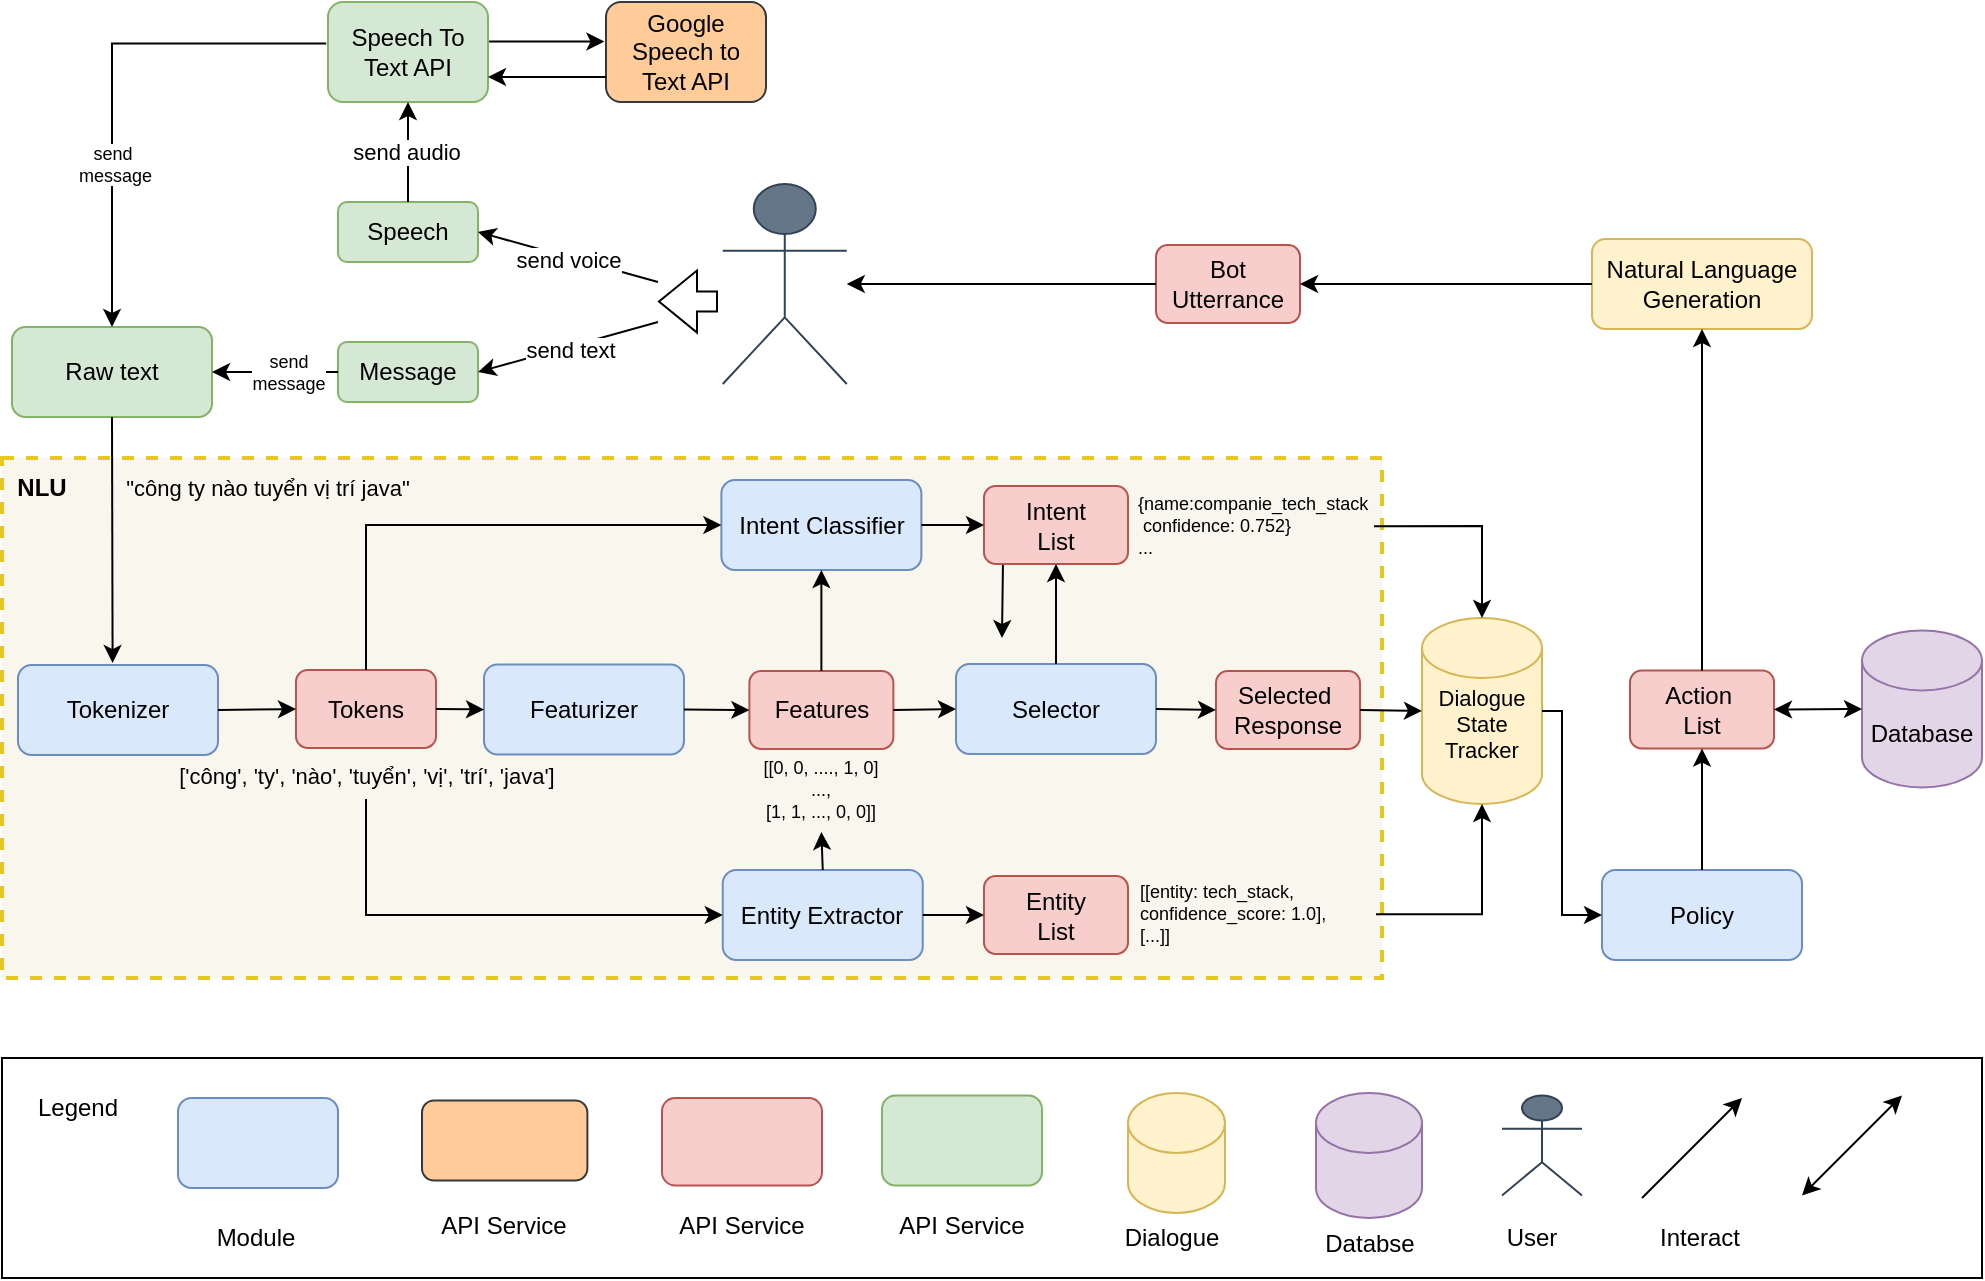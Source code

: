 <mxfile version="24.2.3" type="device">
  <diagram name="Trang-1" id="cZYtD2zimmagYovUjYHk">
    <mxGraphModel dx="1930" dy="1745" grid="1" gridSize="10" guides="1" tooltips="1" connect="1" arrows="1" fold="1" page="1" pageScale="1" pageWidth="827" pageHeight="1169" math="0" shadow="0">
      <root>
        <mxCell id="0" />
        <mxCell id="1" parent="0" />
        <mxCell id="--SDgRLrIallsXbPIPOA-1" value="" style="shape=umlActor;verticalLabelPosition=bottom;verticalAlign=top;html=1;outlineConnect=0;fillColor=#647687;strokeColor=#314354;fontColor=#ffffff;" parent="1" vertex="1">
          <mxGeometry x="-149.62" y="43" width="62" height="100" as="geometry" />
        </mxCell>
        <mxCell id="--SDgRLrIallsXbPIPOA-2" value="" style="shape=flexArrow;endArrow=classic;html=1;rounded=0;" parent="1" edge="1">
          <mxGeometry width="50" height="50" relative="1" as="geometry">
            <mxPoint x="-152" y="101.8" as="sourcePoint" />
            <mxPoint x="-182" y="101.8" as="targetPoint" />
          </mxGeometry>
        </mxCell>
        <mxCell id="--SDgRLrIallsXbPIPOA-3" value="Message" style="rounded=1;whiteSpace=wrap;html=1;fillColor=#d5e8d4;strokeColor=#82b366;" parent="1" vertex="1">
          <mxGeometry x="-342" y="122" width="70" height="30" as="geometry" />
        </mxCell>
        <mxCell id="--SDgRLrIallsXbPIPOA-4" value="Speech" style="rounded=1;whiteSpace=wrap;html=1;fillColor=#d5e8d4;strokeColor=#82b366;" parent="1" vertex="1">
          <mxGeometry x="-342" y="52" width="70" height="30" as="geometry" />
        </mxCell>
        <mxCell id="--SDgRLrIallsXbPIPOA-5" value="" style="endArrow=classic;html=1;rounded=0;entryX=1;entryY=0.5;entryDx=0;entryDy=0;" parent="1" target="--SDgRLrIallsXbPIPOA-4" edge="1">
          <mxGeometry width="50" height="50" relative="1" as="geometry">
            <mxPoint x="-182" y="92" as="sourcePoint" />
            <mxPoint x="-242" y="72" as="targetPoint" />
          </mxGeometry>
        </mxCell>
        <mxCell id="--SDgRLrIallsXbPIPOA-6" value="send voice" style="edgeLabel;html=1;align=center;verticalAlign=middle;resizable=0;points=[];" parent="--SDgRLrIallsXbPIPOA-5" vertex="1" connectable="0">
          <mxGeometry x="-0.008" y="1" relative="1" as="geometry">
            <mxPoint as="offset" />
          </mxGeometry>
        </mxCell>
        <mxCell id="--SDgRLrIallsXbPIPOA-8" value="" style="endArrow=classic;html=1;rounded=0;entryX=1;entryY=0.5;entryDx=0;entryDy=0;" parent="1" target="--SDgRLrIallsXbPIPOA-3" edge="1">
          <mxGeometry width="50" height="50" relative="1" as="geometry">
            <mxPoint x="-182" y="112" as="sourcePoint" />
            <mxPoint x="-262" y="77" as="targetPoint" />
          </mxGeometry>
        </mxCell>
        <mxCell id="--SDgRLrIallsXbPIPOA-9" value="send text" style="edgeLabel;html=1;align=center;verticalAlign=middle;resizable=0;points=[];" parent="--SDgRLrIallsXbPIPOA-8" vertex="1" connectable="0">
          <mxGeometry x="-0.008" y="1" relative="1" as="geometry">
            <mxPoint as="offset" />
          </mxGeometry>
        </mxCell>
        <mxCell id="--SDgRLrIallsXbPIPOA-10" value="Speech To Text API" style="rounded=1;whiteSpace=wrap;html=1;fillColor=#d5e8d4;strokeColor=#82b366;" parent="1" vertex="1">
          <mxGeometry x="-347" y="-48" width="80" height="50" as="geometry" />
        </mxCell>
        <mxCell id="--SDgRLrIallsXbPIPOA-11" value="" style="endArrow=classic;html=1;rounded=0;entryX=0.5;entryY=1;entryDx=0;entryDy=0;exitX=0.5;exitY=0;exitDx=0;exitDy=0;" parent="1" source="--SDgRLrIallsXbPIPOA-4" target="--SDgRLrIallsXbPIPOA-10" edge="1">
          <mxGeometry width="50" height="50" relative="1" as="geometry">
            <mxPoint x="-172" y="102" as="sourcePoint" />
            <mxPoint x="-262" y="77" as="targetPoint" />
          </mxGeometry>
        </mxCell>
        <mxCell id="--SDgRLrIallsXbPIPOA-12" value="send audio" style="edgeLabel;html=1;align=center;verticalAlign=middle;resizable=0;points=[];" parent="--SDgRLrIallsXbPIPOA-11" vertex="1" connectable="0">
          <mxGeometry x="-0.008" y="1" relative="1" as="geometry">
            <mxPoint as="offset" />
          </mxGeometry>
        </mxCell>
        <mxCell id="--SDgRLrIallsXbPIPOA-13" value="Google Speech to Text API" style="rounded=1;whiteSpace=wrap;html=1;fillColor=#ffcc99;strokeColor=#36393d;" parent="1" vertex="1">
          <mxGeometry x="-208" y="-48" width="80" height="50" as="geometry" />
        </mxCell>
        <mxCell id="--SDgRLrIallsXbPIPOA-14" value="" style="endArrow=classic;html=1;rounded=0;entryX=-0.01;entryY=0.396;entryDx=0;entryDy=0;entryPerimeter=0;exitX=1.007;exitY=0.396;exitDx=0;exitDy=0;exitPerimeter=0;" parent="1" source="--SDgRLrIallsXbPIPOA-10" target="--SDgRLrIallsXbPIPOA-13" edge="1">
          <mxGeometry width="50" height="50" relative="1" as="geometry">
            <mxPoint x="-262" y="-28" as="sourcePoint" />
            <mxPoint x="-392" y="-18" as="targetPoint" />
          </mxGeometry>
        </mxCell>
        <mxCell id="--SDgRLrIallsXbPIPOA-15" value="" style="endArrow=classic;html=1;rounded=0;entryX=1;entryY=0.75;entryDx=0;entryDy=0;exitX=0;exitY=0.75;exitDx=0;exitDy=0;" parent="1" source="--SDgRLrIallsXbPIPOA-13" target="--SDgRLrIallsXbPIPOA-10" edge="1">
          <mxGeometry width="50" height="50" relative="1" as="geometry">
            <mxPoint x="-222" y="22" as="sourcePoint" />
            <mxPoint x="-199" y="-18" as="targetPoint" />
          </mxGeometry>
        </mxCell>
        <mxCell id="--SDgRLrIallsXbPIPOA-16" value="Raw text" style="rounded=1;whiteSpace=wrap;html=1;fillColor=#d5e8d4;strokeColor=#82b366;" parent="1" vertex="1">
          <mxGeometry x="-505" y="114.5" width="100" height="45" as="geometry" />
        </mxCell>
        <mxCell id="--SDgRLrIallsXbPIPOA-18" value="" style="endArrow=classic;html=1;rounded=0;exitX=0;exitY=0.5;exitDx=0;exitDy=0;entryX=1;entryY=0.5;entryDx=0;entryDy=0;" parent="1" source="--SDgRLrIallsXbPIPOA-3" target="--SDgRLrIallsXbPIPOA-16" edge="1">
          <mxGeometry width="50" height="50" relative="1" as="geometry">
            <mxPoint x="-172" y="102" as="sourcePoint" />
            <mxPoint x="-390" y="140" as="targetPoint" />
          </mxGeometry>
        </mxCell>
        <mxCell id="--SDgRLrIallsXbPIPOA-19" value="send&lt;div&gt;message&lt;/div&gt;" style="edgeLabel;html=1;align=center;verticalAlign=middle;resizable=0;points=[];fontSize=9;" parent="--SDgRLrIallsXbPIPOA-18" vertex="1" connectable="0">
          <mxGeometry x="-0.008" y="1" relative="1" as="geometry">
            <mxPoint x="6" y="-1" as="offset" />
          </mxGeometry>
        </mxCell>
        <mxCell id="--SDgRLrIallsXbPIPOA-20" value="" style="endArrow=classic;html=1;rounded=0;exitX=-0.011;exitY=0.415;exitDx=0;exitDy=0;exitPerimeter=0;edgeStyle=elbowEdgeStyle;entryX=0.5;entryY=0;entryDx=0;entryDy=0;" parent="1" source="--SDgRLrIallsXbPIPOA-10" target="--SDgRLrIallsXbPIPOA-16" edge="1">
          <mxGeometry width="50" height="50" relative="1" as="geometry">
            <mxPoint x="-332" y="147" as="sourcePoint" />
            <mxPoint x="-440" y="110" as="targetPoint" />
            <Array as="points">
              <mxPoint x="-455" y="40" />
            </Array>
          </mxGeometry>
        </mxCell>
        <mxCell id="--SDgRLrIallsXbPIPOA-21" value="send&lt;div style=&quot;font-size: 9px;&quot;&gt;&amp;nbsp;message&lt;/div&gt;" style="edgeLabel;html=1;align=center;verticalAlign=middle;resizable=0;points=[];fontSize=9;" parent="--SDgRLrIallsXbPIPOA-20" vertex="1" connectable="0">
          <mxGeometry x="-0.008" y="1" relative="1" as="geometry">
            <mxPoint x="-1" y="44" as="offset" />
          </mxGeometry>
        </mxCell>
        <mxCell id="--SDgRLrIallsXbPIPOA-25" value="" style="rounded=0;whiteSpace=wrap;html=1;dashed=1;strokeColor=#e8c721;strokeWidth=2;fillColor=#f9f7ed;" parent="1" vertex="1">
          <mxGeometry x="-510" y="180" width="690" height="260" as="geometry" />
        </mxCell>
        <mxCell id="--SDgRLrIallsXbPIPOA-35" value="" style="endArrow=classic;html=1;rounded=0;entryX=0.473;entryY=-0.022;entryDx=0;entryDy=0;entryPerimeter=0;exitX=0.5;exitY=1;exitDx=0;exitDy=0;" parent="1" source="--SDgRLrIallsXbPIPOA-16" target="wbBWY3AU_WKmyMvbjHLW-14" edge="1">
          <mxGeometry width="50" height="50" relative="1" as="geometry">
            <mxPoint x="-460" y="160" as="sourcePoint" />
            <mxPoint x="350" y="261" as="targetPoint" />
          </mxGeometry>
        </mxCell>
        <mxCell id="wbBWY3AU_WKmyMvbjHLW-1" value="" style="endArrow=classic;html=1;rounded=0;exitX=0;exitY=0.5;exitDx=0;exitDy=0;entryX=0.5;entryY=1;entryDx=0;entryDy=0;edgeStyle=orthogonalEdgeStyle;" parent="1" edge="1">
          <mxGeometry width="50" height="50" relative="1" as="geometry">
            <mxPoint x="30" y="230.5" as="sourcePoint" />
            <mxPoint x="-10" y="270" as="targetPoint" />
          </mxGeometry>
        </mxCell>
        <mxCell id="wbBWY3AU_WKmyMvbjHLW-11" value="&lt;b&gt;NLU&lt;/b&gt;" style="text;html=1;align=center;verticalAlign=middle;whiteSpace=wrap;rounded=0;" parent="1" vertex="1">
          <mxGeometry x="-510" y="180" width="40" height="30" as="geometry" />
        </mxCell>
        <mxCell id="wbBWY3AU_WKmyMvbjHLW-14" value="Tokenizer" style="rounded=1;whiteSpace=wrap;html=1;fillColor=#dae8fc;strokeColor=#6c8ebf;" parent="1" vertex="1">
          <mxGeometry x="-502" y="283.5" width="100" height="45" as="geometry" />
        </mxCell>
        <mxCell id="wbBWY3AU_WKmyMvbjHLW-15" value="&quot;công ty nào tuyển vị trí java&quot;" style="text;html=1;align=center;verticalAlign=middle;whiteSpace=wrap;rounded=0;fontSize=11;" parent="1" vertex="1">
          <mxGeometry x="-454" y="183.75" width="154" height="22.5" as="geometry" />
        </mxCell>
        <mxCell id="wbBWY3AU_WKmyMvbjHLW-17" value="Tokens" style="rounded=1;whiteSpace=wrap;html=1;fillColor=#f8cecc;strokeColor=#b85450;" parent="1" vertex="1">
          <mxGeometry x="-363" y="286" width="70" height="39" as="geometry" />
        </mxCell>
        <mxCell id="wbBWY3AU_WKmyMvbjHLW-18" value="" style="endArrow=classic;html=1;rounded=0;entryX=0;entryY=0.5;entryDx=0;entryDy=0;exitX=1;exitY=0.5;exitDx=0;exitDy=0;" parent="1" source="wbBWY3AU_WKmyMvbjHLW-14" target="wbBWY3AU_WKmyMvbjHLW-17" edge="1">
          <mxGeometry width="50" height="50" relative="1" as="geometry">
            <mxPoint x="-373" y="271" as="sourcePoint" />
            <mxPoint x="-323" y="221" as="targetPoint" />
          </mxGeometry>
        </mxCell>
        <mxCell id="wbBWY3AU_WKmyMvbjHLW-19" value="[&#39;công&#39;, &#39;ty&#39;, &#39;nào&#39;, &#39;tuyển&#39;, &#39;vị&#39;, &#39;trí&#39;, &#39;java&#39;]" style="text;html=1;align=center;verticalAlign=middle;whiteSpace=wrap;rounded=0;fontSize=11;" parent="1" vertex="1">
          <mxGeometry x="-433.31" y="328" width="210.62" height="22.5" as="geometry" />
        </mxCell>
        <mxCell id="wbBWY3AU_WKmyMvbjHLW-20" value="Featurizer" style="rounded=1;whiteSpace=wrap;html=1;fillColor=#dae8fc;strokeColor=#6c8ebf;" parent="1" vertex="1">
          <mxGeometry x="-269" y="283.25" width="100" height="45" as="geometry" />
        </mxCell>
        <mxCell id="wbBWY3AU_WKmyMvbjHLW-21" value="" style="endArrow=classic;html=1;rounded=0;entryX=0;entryY=0.5;entryDx=0;entryDy=0;exitX=1;exitY=0.5;exitDx=0;exitDy=0;" parent="1" source="wbBWY3AU_WKmyMvbjHLW-17" target="wbBWY3AU_WKmyMvbjHLW-20" edge="1">
          <mxGeometry width="50" height="50" relative="1" as="geometry">
            <mxPoint x="-270" y="305.73" as="sourcePoint" />
            <mxPoint x="-235" y="305.73" as="targetPoint" />
          </mxGeometry>
        </mxCell>
        <mxCell id="wbBWY3AU_WKmyMvbjHLW-22" value="Intent Classifier" style="rounded=1;whiteSpace=wrap;html=1;fillColor=#dae8fc;strokeColor=#6c8ebf;" parent="1" vertex="1">
          <mxGeometry x="-150.31" y="191" width="100" height="45" as="geometry" />
        </mxCell>
        <mxCell id="wbBWY3AU_WKmyMvbjHLW-23" value="Entity Extractor" style="rounded=1;whiteSpace=wrap;html=1;fillColor=#dae8fc;strokeColor=#6c8ebf;" parent="1" vertex="1">
          <mxGeometry x="-149.62" y="386" width="100" height="45" as="geometry" />
        </mxCell>
        <mxCell id="wbBWY3AU_WKmyMvbjHLW-24" value="" style="endArrow=classic;html=1;rounded=0;entryX=0;entryY=0.5;entryDx=0;entryDy=0;exitX=0.5;exitY=0;exitDx=0;exitDy=0;edgeStyle=orthogonalEdgeStyle;" parent="1" source="wbBWY3AU_WKmyMvbjHLW-17" target="wbBWY3AU_WKmyMvbjHLW-22" edge="1">
          <mxGeometry width="50" height="50" relative="1" as="geometry">
            <mxPoint x="-395" y="316" as="sourcePoint" />
            <mxPoint x="-353" y="316" as="targetPoint" />
          </mxGeometry>
        </mxCell>
        <mxCell id="wbBWY3AU_WKmyMvbjHLW-25" value="" style="endArrow=classic;html=1;rounded=0;entryX=0;entryY=0.5;entryDx=0;entryDy=0;exitX=0.5;exitY=1;exitDx=0;exitDy=0;edgeStyle=orthogonalEdgeStyle;" parent="1" source="wbBWY3AU_WKmyMvbjHLW-19" target="wbBWY3AU_WKmyMvbjHLW-23" edge="1">
          <mxGeometry width="50" height="50" relative="1" as="geometry">
            <mxPoint x="-324" y="302" as="sourcePoint" />
            <mxPoint x="-260" y="204" as="targetPoint" />
          </mxGeometry>
        </mxCell>
        <mxCell id="wbBWY3AU_WKmyMvbjHLW-26" value="Features" style="rounded=1;whiteSpace=wrap;html=1;fillColor=#f8cecc;strokeColor=#b85450;" parent="1" vertex="1">
          <mxGeometry x="-136.31" y="286.5" width="72" height="39" as="geometry" />
        </mxCell>
        <mxCell id="wbBWY3AU_WKmyMvbjHLW-27" value="[[0, 0, ...., 1, 0]&lt;div&gt;...,&lt;/div&gt;&lt;div&gt;[1, 1, ..., 0, 0]]&lt;/div&gt;" style="text;html=1;align=center;verticalAlign=middle;whiteSpace=wrap;rounded=0;fontSize=9;" parent="1" vertex="1">
          <mxGeometry x="-163.62" y="325.5" width="126.62" height="41.5" as="geometry" />
        </mxCell>
        <mxCell id="wbBWY3AU_WKmyMvbjHLW-28" value="" style="endArrow=classic;html=1;rounded=0;entryX=0;entryY=0.5;entryDx=0;entryDy=0;exitX=1;exitY=0.5;exitDx=0;exitDy=0;" parent="1" source="wbBWY3AU_WKmyMvbjHLW-20" target="wbBWY3AU_WKmyMvbjHLW-26" edge="1">
          <mxGeometry width="50" height="50" relative="1" as="geometry">
            <mxPoint x="-296" y="316" as="sourcePoint" />
            <mxPoint x="-259" y="316" as="targetPoint" />
          </mxGeometry>
        </mxCell>
        <mxCell id="wbBWY3AU_WKmyMvbjHLW-29" value="" style="endArrow=classic;html=1;rounded=0;entryX=0.5;entryY=1;entryDx=0;entryDy=0;exitX=0.5;exitY=0;exitDx=0;exitDy=0;" parent="1" source="wbBWY3AU_WKmyMvbjHLW-26" target="wbBWY3AU_WKmyMvbjHLW-22" edge="1">
          <mxGeometry width="50" height="50" relative="1" as="geometry">
            <mxPoint x="-286" y="326" as="sourcePoint" />
            <mxPoint x="-249" y="326" as="targetPoint" />
          </mxGeometry>
        </mxCell>
        <mxCell id="wbBWY3AU_WKmyMvbjHLW-30" value="" style="endArrow=classic;html=1;rounded=0;entryX=0.5;entryY=1;entryDx=0;entryDy=0;exitX=0.5;exitY=0;exitDx=0;exitDy=0;" parent="1" source="wbBWY3AU_WKmyMvbjHLW-23" target="wbBWY3AU_WKmyMvbjHLW-27" edge="1">
          <mxGeometry width="50" height="50" relative="1" as="geometry">
            <mxPoint x="-276" y="336" as="sourcePoint" />
            <mxPoint x="-239" y="336" as="targetPoint" />
          </mxGeometry>
        </mxCell>
        <mxCell id="wbBWY3AU_WKmyMvbjHLW-31" value="Selector" style="rounded=1;whiteSpace=wrap;html=1;fillColor=#dae8fc;strokeColor=#6c8ebf;" parent="1" vertex="1">
          <mxGeometry x="-33" y="283" width="100" height="45" as="geometry" />
        </mxCell>
        <mxCell id="wbBWY3AU_WKmyMvbjHLW-32" value="" style="endArrow=classic;html=1;rounded=0;entryX=0;entryY=0.5;entryDx=0;entryDy=0;exitX=1;exitY=0.5;exitDx=0;exitDy=0;" parent="1" source="wbBWY3AU_WKmyMvbjHLW-26" target="wbBWY3AU_WKmyMvbjHLW-31" edge="1">
          <mxGeometry width="50" height="50" relative="1" as="geometry">
            <mxPoint x="-159" y="316" as="sourcePoint" />
            <mxPoint x="-126" y="316" as="targetPoint" />
          </mxGeometry>
        </mxCell>
        <mxCell id="wbBWY3AU_WKmyMvbjHLW-33" value="Intent&lt;div&gt;List&lt;/div&gt;" style="rounded=1;whiteSpace=wrap;html=1;fillColor=#f8cecc;strokeColor=#b85450;" parent="1" vertex="1">
          <mxGeometry x="-19" y="194" width="72" height="39" as="geometry" />
        </mxCell>
        <mxCell id="wbBWY3AU_WKmyMvbjHLW-34" value="Entity&lt;div&gt;List&lt;/div&gt;" style="rounded=1;whiteSpace=wrap;html=1;fillColor=#f8cecc;strokeColor=#b85450;" parent="1" vertex="1">
          <mxGeometry x="-19" y="389" width="72" height="39" as="geometry" />
        </mxCell>
        <mxCell id="wbBWY3AU_WKmyMvbjHLW-35" value="" style="endArrow=classic;html=1;rounded=0;entryX=0;entryY=0.5;entryDx=0;entryDy=0;exitX=1;exitY=0.5;exitDx=0;exitDy=0;" parent="1" source="wbBWY3AU_WKmyMvbjHLW-22" target="wbBWY3AU_WKmyMvbjHLW-33" edge="1">
          <mxGeometry width="50" height="50" relative="1" as="geometry">
            <mxPoint x="-90" y="297" as="sourcePoint" />
            <mxPoint x="-90" y="246" as="targetPoint" />
          </mxGeometry>
        </mxCell>
        <mxCell id="wbBWY3AU_WKmyMvbjHLW-36" value="" style="endArrow=classic;html=1;rounded=0;entryX=0.5;entryY=1;entryDx=0;entryDy=0;exitX=0.5;exitY=0;exitDx=0;exitDy=0;" parent="1" source="wbBWY3AU_WKmyMvbjHLW-31" target="wbBWY3AU_WKmyMvbjHLW-33" edge="1">
          <mxGeometry width="50" height="50" relative="1" as="geometry">
            <mxPoint x="-80" y="307" as="sourcePoint" />
            <mxPoint x="-80" y="256" as="targetPoint" />
          </mxGeometry>
        </mxCell>
        <mxCell id="wbBWY3AU_WKmyMvbjHLW-37" value="" style="endArrow=classic;html=1;rounded=0;entryX=0;entryY=0.5;entryDx=0;entryDy=0;exitX=1;exitY=0.5;exitDx=0;exitDy=0;" parent="1" source="wbBWY3AU_WKmyMvbjHLW-23" target="wbBWY3AU_WKmyMvbjHLW-34" edge="1">
          <mxGeometry width="50" height="50" relative="1" as="geometry">
            <mxPoint x="-70" y="317" as="sourcePoint" />
            <mxPoint x="-70" y="266" as="targetPoint" />
          </mxGeometry>
        </mxCell>
        <mxCell id="wbBWY3AU_WKmyMvbjHLW-39" value="Selected&amp;nbsp;&lt;div&gt;Response&lt;/div&gt;" style="rounded=1;whiteSpace=wrap;html=1;fillColor=#f8cecc;strokeColor=#b85450;" parent="1" vertex="1">
          <mxGeometry x="97" y="286.5" width="72" height="39" as="geometry" />
        </mxCell>
        <mxCell id="wbBWY3AU_WKmyMvbjHLW-40" value="" style="endArrow=classic;html=1;rounded=0;entryX=0;entryY=0.5;entryDx=0;entryDy=0;exitX=1;exitY=0.5;exitDx=0;exitDy=0;" parent="1" source="wbBWY3AU_WKmyMvbjHLW-31" target="wbBWY3AU_WKmyMvbjHLW-39" edge="1">
          <mxGeometry width="50" height="50" relative="1" as="geometry">
            <mxPoint x="-54" y="316" as="sourcePoint" />
            <mxPoint x="-23" y="316" as="targetPoint" />
          </mxGeometry>
        </mxCell>
        <mxCell id="wbBWY3AU_WKmyMvbjHLW-41" value="{name:companie_tech_stack&lt;div&gt;&amp;nbsp;confidence: 0.752}&amp;nbsp;&lt;div&gt;...&lt;/div&gt;&lt;/div&gt;" style="text;html=1;align=left;verticalAlign=middle;whiteSpace=wrap;rounded=0;fontSize=9;" parent="1" vertex="1">
          <mxGeometry x="56" y="195.25" width="120" height="37.75" as="geometry" />
        </mxCell>
        <mxCell id="wbBWY3AU_WKmyMvbjHLW-42" value="[[entity: tech_stack,&lt;div&gt;confidence_score: 1.0&lt;span style=&quot;background-color: initial;&quot;&gt;],&lt;/span&gt;&lt;/div&gt;&lt;div&gt;&lt;span style=&quot;background-color: initial;&quot;&gt;[...]]&lt;/span&gt;&lt;/div&gt;" style="text;html=1;align=left;verticalAlign=middle;whiteSpace=wrap;rounded=0;fontSize=9;" parent="1" vertex="1">
          <mxGeometry x="57" y="389.25" width="120" height="37.75" as="geometry" />
        </mxCell>
        <mxCell id="wbBWY3AU_WKmyMvbjHLW-43" value="&lt;font style=&quot;font-size: 11px;&quot;&gt;Dialogue&lt;/font&gt;&lt;div style=&quot;font-size: 11px;&quot;&gt;&lt;font style=&quot;font-size: 11px;&quot;&gt;State&lt;/font&gt;&lt;/div&gt;&lt;div style=&quot;font-size: 11px;&quot;&gt;&lt;font style=&quot;font-size: 11px;&quot;&gt;Tracke&lt;/font&gt;&lt;span style=&quot;font-size: 11px;&quot;&gt;r&lt;/span&gt;&lt;br&gt;&lt;div style=&quot;font-size: 11px;&quot;&gt;&lt;br&gt;&lt;/div&gt;&lt;/div&gt;" style="shape=cylinder3;whiteSpace=wrap;html=1;boundedLbl=1;backgroundOutline=1;size=15;fillColor=#fff2cc;strokeColor=#d6b656;" parent="1" vertex="1">
          <mxGeometry x="200" y="260" width="60" height="93" as="geometry" />
        </mxCell>
        <mxCell id="wbBWY3AU_WKmyMvbjHLW-44" value="" style="endArrow=classic;html=1;rounded=0;entryX=0;entryY=0.5;entryDx=0;entryDy=0;exitX=1;exitY=0.5;exitDx=0;exitDy=0;entryPerimeter=0;" parent="1" source="wbBWY3AU_WKmyMvbjHLW-39" target="wbBWY3AU_WKmyMvbjHLW-43" edge="1">
          <mxGeometry width="50" height="50" relative="1" as="geometry">
            <mxPoint x="77" y="316" as="sourcePoint" />
            <mxPoint x="107" y="316" as="targetPoint" />
          </mxGeometry>
        </mxCell>
        <mxCell id="wbBWY3AU_WKmyMvbjHLW-45" value="" style="endArrow=classic;html=1;rounded=0;entryX=0.5;entryY=0;entryDx=0;entryDy=0;exitX=1;exitY=0.5;exitDx=0;exitDy=0;entryPerimeter=0;" parent="1" source="wbBWY3AU_WKmyMvbjHLW-41" target="wbBWY3AU_WKmyMvbjHLW-43" edge="1">
          <mxGeometry width="50" height="50" relative="1" as="geometry">
            <mxPoint x="87" y="326" as="sourcePoint" />
            <mxPoint x="117" y="326" as="targetPoint" />
            <Array as="points">
              <mxPoint x="230" y="214" />
            </Array>
          </mxGeometry>
        </mxCell>
        <mxCell id="wbBWY3AU_WKmyMvbjHLW-46" value="" style="endArrow=classic;html=1;rounded=0;entryX=0.5;entryY=1;entryDx=0;entryDy=0;exitX=1;exitY=0.5;exitDx=0;exitDy=0;entryPerimeter=0;edgeStyle=orthogonalEdgeStyle;" parent="1" source="wbBWY3AU_WKmyMvbjHLW-42" target="wbBWY3AU_WKmyMvbjHLW-43" edge="1">
          <mxGeometry width="50" height="50" relative="1" as="geometry">
            <mxPoint x="97" y="336" as="sourcePoint" />
            <mxPoint x="127" y="336" as="targetPoint" />
          </mxGeometry>
        </mxCell>
        <mxCell id="wbBWY3AU_WKmyMvbjHLW-47" value="Policy" style="rounded=1;whiteSpace=wrap;html=1;fillColor=#dae8fc;strokeColor=#6c8ebf;" parent="1" vertex="1">
          <mxGeometry x="290" y="386" width="100" height="45" as="geometry" />
        </mxCell>
        <mxCell id="wbBWY3AU_WKmyMvbjHLW-48" value="Action&amp;nbsp;&lt;div&gt;List&lt;/div&gt;" style="rounded=1;whiteSpace=wrap;html=1;fillColor=#f8cecc;strokeColor=#b85450;" parent="1" vertex="1">
          <mxGeometry x="304" y="286.25" width="72" height="39" as="geometry" />
        </mxCell>
        <mxCell id="wbBWY3AU_WKmyMvbjHLW-49" value="Natural Language Generation" style="rounded=1;whiteSpace=wrap;html=1;fillColor=#fff2cc;strokeColor=#d6b656;" parent="1" vertex="1">
          <mxGeometry x="285" y="70.5" width="110" height="45" as="geometry" />
        </mxCell>
        <mxCell id="wbBWY3AU_WKmyMvbjHLW-50" value="Bot Utterrance" style="rounded=1;whiteSpace=wrap;html=1;fillColor=#f8cecc;strokeColor=#b85450;" parent="1" vertex="1">
          <mxGeometry x="67" y="73.5" width="72" height="39" as="geometry" />
        </mxCell>
        <mxCell id="wbBWY3AU_WKmyMvbjHLW-51" value="Database" style="shape=cylinder3;whiteSpace=wrap;html=1;boundedLbl=1;backgroundOutline=1;size=15;fillColor=#e1d5e7;strokeColor=#9673a6;" parent="1" vertex="1">
          <mxGeometry x="420" y="266.25" width="60" height="78.5" as="geometry" />
        </mxCell>
        <mxCell id="wbBWY3AU_WKmyMvbjHLW-54" value="" style="endArrow=classic;html=1;rounded=0;entryX=0;entryY=0.5;entryDx=0;entryDy=0;exitX=1;exitY=0.5;exitDx=0;exitDy=0;exitPerimeter=0;edgeStyle=elbowEdgeStyle;" parent="1" source="wbBWY3AU_WKmyMvbjHLW-43" target="wbBWY3AU_WKmyMvbjHLW-47" edge="1">
          <mxGeometry width="50" height="50" relative="1" as="geometry">
            <mxPoint x="179" y="316" as="sourcePoint" />
            <mxPoint x="210" y="316" as="targetPoint" />
            <Array as="points">
              <mxPoint x="270" y="350" />
            </Array>
          </mxGeometry>
        </mxCell>
        <mxCell id="wbBWY3AU_WKmyMvbjHLW-55" value="" style="endArrow=classic;html=1;rounded=0;entryX=0;entryY=0.5;entryDx=0;entryDy=0;exitX=1;exitY=0.5;exitDx=0;exitDy=0;entryPerimeter=0;startArrow=classic;" parent="1" source="wbBWY3AU_WKmyMvbjHLW-48" target="wbBWY3AU_WKmyMvbjHLW-51" edge="1">
          <mxGeometry width="50" height="50" relative="1" as="geometry">
            <mxPoint x="189" y="326" as="sourcePoint" />
            <mxPoint x="220" y="326" as="targetPoint" />
          </mxGeometry>
        </mxCell>
        <mxCell id="wbBWY3AU_WKmyMvbjHLW-57" value="" style="endArrow=classic;html=1;rounded=0;entryX=0.5;entryY=1;entryDx=0;entryDy=0;exitX=0.5;exitY=0;exitDx=0;exitDy=0;" parent="1" source="wbBWY3AU_WKmyMvbjHLW-48" target="wbBWY3AU_WKmyMvbjHLW-49" edge="1">
          <mxGeometry width="50" height="50" relative="1" as="geometry">
            <mxPoint x="179" y="224" as="sourcePoint" />
            <mxPoint x="240" y="270" as="targetPoint" />
          </mxGeometry>
        </mxCell>
        <mxCell id="wbBWY3AU_WKmyMvbjHLW-58" value="" style="endArrow=classic;html=1;rounded=0;entryX=0.5;entryY=1;entryDx=0;entryDy=0;exitX=0.5;exitY=0;exitDx=0;exitDy=0;" parent="1" source="wbBWY3AU_WKmyMvbjHLW-47" target="wbBWY3AU_WKmyMvbjHLW-48" edge="1">
          <mxGeometry width="50" height="50" relative="1" as="geometry">
            <mxPoint x="189" y="234" as="sourcePoint" />
            <mxPoint x="250" y="280" as="targetPoint" />
          </mxGeometry>
        </mxCell>
        <mxCell id="wbBWY3AU_WKmyMvbjHLW-59" value="" style="endArrow=classic;html=1;rounded=0;entryX=1;entryY=0.5;entryDx=0;entryDy=0;exitX=0;exitY=0.5;exitDx=0;exitDy=0;" parent="1" source="wbBWY3AU_WKmyMvbjHLW-49" target="wbBWY3AU_WKmyMvbjHLW-50" edge="1">
          <mxGeometry width="50" height="50" relative="1" as="geometry">
            <mxPoint x="199" y="244" as="sourcePoint" />
            <mxPoint x="260" y="290" as="targetPoint" />
          </mxGeometry>
        </mxCell>
        <mxCell id="wbBWY3AU_WKmyMvbjHLW-61" value="" style="endArrow=classic;html=1;rounded=0;exitX=0;exitY=0.5;exitDx=0;exitDy=0;" parent="1" source="wbBWY3AU_WKmyMvbjHLW-50" target="--SDgRLrIallsXbPIPOA-1" edge="1">
          <mxGeometry width="50" height="50" relative="1" as="geometry">
            <mxPoint x="295" y="103" as="sourcePoint" />
            <mxPoint x="149" y="103" as="targetPoint" />
          </mxGeometry>
        </mxCell>
        <mxCell id="wbBWY3AU_WKmyMvbjHLW-62" value="" style="rounded=0;whiteSpace=wrap;html=1;" parent="1" vertex="1">
          <mxGeometry x="-510" y="480" width="990" height="110" as="geometry" />
        </mxCell>
        <mxCell id="wbBWY3AU_WKmyMvbjHLW-63" value="" style="rounded=1;whiteSpace=wrap;html=1;fillColor=#dae8fc;strokeColor=#6c8ebf;" parent="1" vertex="1">
          <mxGeometry x="-422" y="500" width="80" height="45" as="geometry" />
        </mxCell>
        <mxCell id="wbBWY3AU_WKmyMvbjHLW-64" value="" style="rounded=1;whiteSpace=wrap;html=1;fillColor=#ffcc99;strokeColor=#36393d;" parent="1" vertex="1">
          <mxGeometry x="-300" y="501.25" width="82.69" height="40" as="geometry" />
        </mxCell>
        <mxCell id="wbBWY3AU_WKmyMvbjHLW-65" value="" style="rounded=1;whiteSpace=wrap;html=1;fillColor=#f8cecc;strokeColor=#b85450;" parent="1" vertex="1">
          <mxGeometry x="-180" y="500" width="80" height="43.75" as="geometry" />
        </mxCell>
        <mxCell id="wbBWY3AU_WKmyMvbjHLW-66" value="Module" style="text;html=1;align=center;verticalAlign=middle;whiteSpace=wrap;rounded=0;" parent="1" vertex="1">
          <mxGeometry x="-413" y="555" width="60" height="30" as="geometry" />
        </mxCell>
        <mxCell id="wbBWY3AU_WKmyMvbjHLW-67" value="" style="shape=umlActor;verticalLabelPosition=bottom;verticalAlign=top;html=1;outlineConnect=0;fillColor=#647687;strokeColor=#314354;fontColor=#ffffff;" parent="1" vertex="1">
          <mxGeometry x="240" y="498.75" width="40" height="50" as="geometry" />
        </mxCell>
        <mxCell id="wbBWY3AU_WKmyMvbjHLW-68" value="API Service" style="text;html=1;align=center;verticalAlign=middle;whiteSpace=wrap;rounded=0;" parent="1" vertex="1">
          <mxGeometry x="-175" y="548.75" width="70" height="30" as="geometry" />
        </mxCell>
        <mxCell id="wbBWY3AU_WKmyMvbjHLW-69" value="API Service" style="text;html=1;align=center;verticalAlign=middle;whiteSpace=wrap;rounded=0;" parent="1" vertex="1">
          <mxGeometry x="-293.66" y="548.75" width="70" height="30" as="geometry" />
        </mxCell>
        <mxCell id="wbBWY3AU_WKmyMvbjHLW-70" value="" style="shape=cylinder3;whiteSpace=wrap;html=1;boundedLbl=1;backgroundOutline=1;size=15;fillColor=#e1d5e7;strokeColor=#9673a6;" parent="1" vertex="1">
          <mxGeometry x="147" y="497.5" width="53" height="62.5" as="geometry" />
        </mxCell>
        <mxCell id="wbBWY3AU_WKmyMvbjHLW-71" value="Databse" style="text;html=1;align=center;verticalAlign=middle;whiteSpace=wrap;rounded=0;" parent="1" vertex="1">
          <mxGeometry x="139" y="557.5" width="70" height="30" as="geometry" />
        </mxCell>
        <mxCell id="wbBWY3AU_WKmyMvbjHLW-72" value="Legend" style="text;html=1;align=center;verticalAlign=middle;whiteSpace=wrap;rounded=0;" parent="1" vertex="1">
          <mxGeometry x="-502" y="490" width="60" height="30" as="geometry" />
        </mxCell>
        <mxCell id="wbBWY3AU_WKmyMvbjHLW-73" value="" style="rounded=1;whiteSpace=wrap;html=1;fillColor=#d5e8d4;strokeColor=#82b366;" parent="1" vertex="1">
          <mxGeometry x="-70" y="498.75" width="80" height="45" as="geometry" />
        </mxCell>
        <mxCell id="wbBWY3AU_WKmyMvbjHLW-74" value="&lt;div style=&quot;font-size: 11px;&quot;&gt;&lt;div style=&quot;font-size: 11px;&quot;&gt;&lt;br&gt;&lt;/div&gt;&lt;/div&gt;" style="shape=cylinder3;whiteSpace=wrap;html=1;boundedLbl=1;backgroundOutline=1;size=15;fillColor=#fff2cc;strokeColor=#d6b656;" parent="1" vertex="1">
          <mxGeometry x="53" y="497.5" width="48.5" height="60" as="geometry" />
        </mxCell>
        <mxCell id="wbBWY3AU_WKmyMvbjHLW-75" value="" style="endArrow=classic;html=1;rounded=0;" parent="1" edge="1">
          <mxGeometry width="50" height="50" relative="1" as="geometry">
            <mxPoint x="310" y="550" as="sourcePoint" />
            <mxPoint x="360" y="500" as="targetPoint" />
          </mxGeometry>
        </mxCell>
        <mxCell id="wbBWY3AU_WKmyMvbjHLW-76" value="" style="endArrow=classic;startArrow=classic;html=1;rounded=0;" parent="1" edge="1">
          <mxGeometry width="50" height="50" relative="1" as="geometry">
            <mxPoint x="390" y="548.75" as="sourcePoint" />
            <mxPoint x="440" y="498.75" as="targetPoint" />
          </mxGeometry>
        </mxCell>
        <mxCell id="wbBWY3AU_WKmyMvbjHLW-77" value="API Service" style="text;html=1;align=center;verticalAlign=middle;whiteSpace=wrap;rounded=0;" parent="1" vertex="1">
          <mxGeometry x="-65" y="548.75" width="70" height="30" as="geometry" />
        </mxCell>
        <mxCell id="wbBWY3AU_WKmyMvbjHLW-78" value="Dialogue" style="text;html=1;align=center;verticalAlign=middle;whiteSpace=wrap;rounded=0;" parent="1" vertex="1">
          <mxGeometry x="40" y="555" width="70" height="30" as="geometry" />
        </mxCell>
        <mxCell id="wbBWY3AU_WKmyMvbjHLW-79" value="User" style="text;html=1;align=center;verticalAlign=middle;whiteSpace=wrap;rounded=0;" parent="1" vertex="1">
          <mxGeometry x="220" y="555" width="70" height="30" as="geometry" />
        </mxCell>
        <mxCell id="wbBWY3AU_WKmyMvbjHLW-80" value="Interact" style="text;html=1;align=center;verticalAlign=middle;whiteSpace=wrap;rounded=0;" parent="1" vertex="1">
          <mxGeometry x="304" y="555" width="70" height="30" as="geometry" />
        </mxCell>
      </root>
    </mxGraphModel>
  </diagram>
</mxfile>
